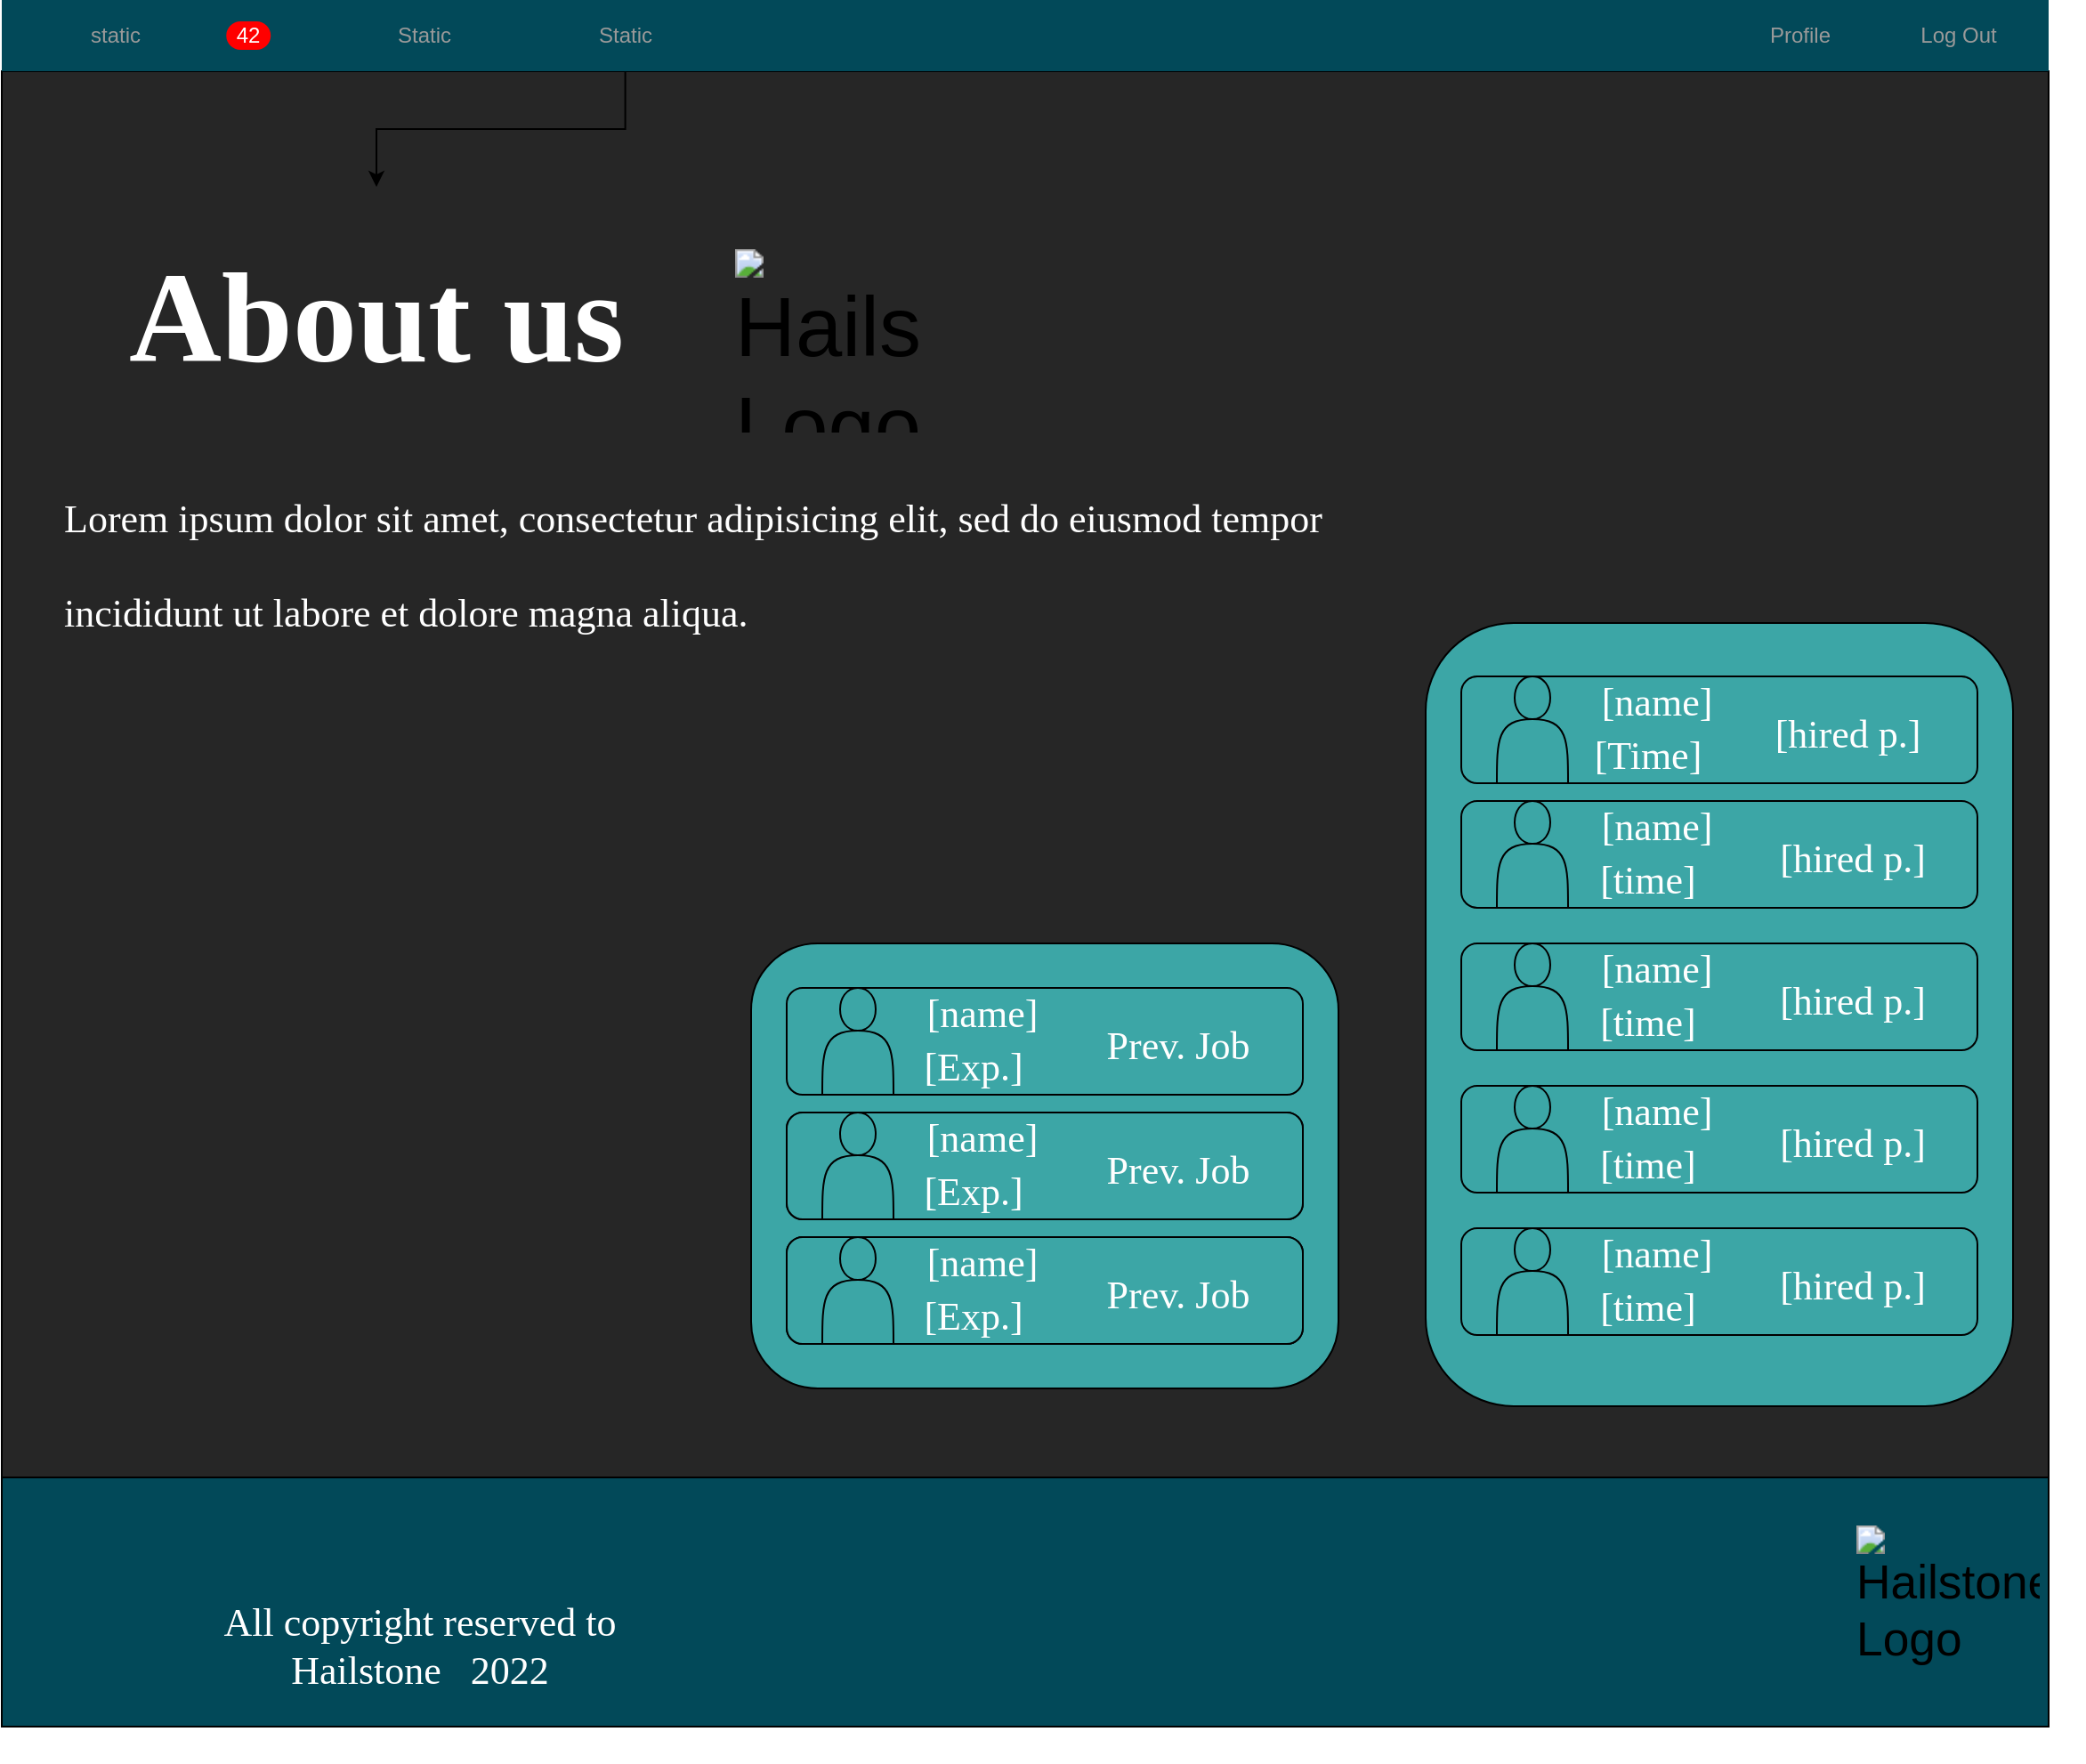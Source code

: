 <mxfile version="19.0.2" type="device"><diagram name="Page-1" id="c9db0220-8083-56f3-ca83-edcdcd058819"><mxGraphModel dx="2076" dy="1170" grid="1" gridSize="10" guides="1" tooltips="1" connect="1" arrows="1" fold="1" page="1" pageScale="1.5" pageWidth="826" pageHeight="1169" background="none" math="0" shadow="0"><root><mxCell id="0" style=";html=1;"/><mxCell id="1" style=";html=1;" parent="0"/><mxCell id="XMA-OGGBUEvupd8yMzug-5" value="" style="rounded=0;whiteSpace=wrap;html=1;fillColor=#024959;" parent="1" vertex="1"><mxGeometry x="40" y="900" width="1150" height="140" as="geometry"/></mxCell><mxCell id="XMA-OGGBUEvupd8yMzug-19" value="All copyright reserved to Hailstone&amp;nbsp; &amp;nbsp;2022" style="text;html=1;strokeColor=none;fillColor=none;align=center;verticalAlign=middle;whiteSpace=wrap;rounded=0;shadow=0;glass=0;labelBackgroundColor=#024959;sketch=0;fontFamily=Verdana;fontSize=22;fontColor=#FFFFFF;" parent="1" vertex="1"><mxGeometry x="120" y="970" width="310" height="50" as="geometry"/></mxCell><mxCell id="XMA-OGGBUEvupd8yMzug-15" value="" style="rounded=0;whiteSpace=wrap;html=1;shadow=0;glass=0;labelBackgroundColor=#262626;sketch=0;fontFamily=Verdana;fontSize=44;fontColor=#FFFFFF;fillColor=#262626;" parent="1" vertex="1"><mxGeometry x="40" y="110" width="1150" height="790" as="geometry"/></mxCell><mxCell id="3d76a8aef4d5c911-1" value="" style="html=1;shadow=0;dashed=0;shape=mxgraph.bootstrap.rect;fillColor=#024959;strokeColor=none;whiteSpace=wrap;rounded=0;fontSize=12;fontColor=#000000;align=center;" parent="1" vertex="1"><mxGeometry x="40" y="70" width="1150" height="40" as="geometry"/></mxCell><mxCell id="3d76a8aef4d5c911-5" value="static" style="html=1;shadow=0;dashed=0;fillColor=none;strokeColor=none;shape=mxgraph.bootstrap.rect;fontColor=#999999;spacingRight=30;whiteSpace=wrap;" parent="3d76a8aef4d5c911-1" vertex="1"><mxGeometry x="-0.005" width="158.125" height="40" as="geometry"/></mxCell><mxCell id="3d76a8aef4d5c911-6" value="42" style="html=1;shadow=0;dashed=0;shape=mxgraph.bootstrap.rrect;rSize=8;fillColor=#ff0000;strokeColor=none;fontColor=#ffffff;whiteSpace=wrap;" parent="3d76a8aef4d5c911-5" vertex="1"><mxGeometry x="1" y="0.5" width="25" height="16" relative="1" as="geometry"><mxPoint x="-32" y="-8" as="offset"/></mxGeometry></mxCell><mxCell id="3d76a8aef4d5c911-7" value="Static" style="html=1;shadow=0;dashed=0;fillColor=none;strokeColor=none;shape=mxgraph.bootstrap.rect;fontColor=#999999;whiteSpace=wrap;" parent="3d76a8aef4d5c911-1" vertex="1"><mxGeometry x="180" width="115" height="40" as="geometry"/></mxCell><mxCell id="3d76a8aef4d5c911-8" value="Static" style="html=1;shadow=0;dashed=0;fillColor=none;strokeColor=none;shape=mxgraph.bootstrap.rect;fontColor=#999999;whiteSpace=wrap;" parent="3d76a8aef4d5c911-1" vertex="1"><mxGeometry x="300" width="100.625" height="40" as="geometry"/></mxCell><mxCell id="3d76a8aef4d5c911-9" value="Profile" style="html=1;shadow=0;dashed=0;fillColor=none;strokeColor=none;shape=mxgraph.bootstrap.rect;fontColor=#999999;whiteSpace=wrap;" parent="3d76a8aef4d5c911-1" vertex="1"><mxGeometry x="960" width="100.625" height="40" as="geometry"/></mxCell><mxCell id="3d76a8aef4d5c911-10" value="Log Out" style="html=1;shadow=0;dashed=0;fillColor=none;strokeColor=none;shape=mxgraph.bootstrap.rect;fontColor=#999999;whiteSpace=wrap;" parent="3d76a8aef4d5c911-1" vertex="1"><mxGeometry x="1049.375" width="100.625" height="40" as="geometry"/></mxCell><mxCell id="XMA-OGGBUEvupd8yMzug-4" value="" style="rounded=1;whiteSpace=wrap;html=1;shadow=0;sketch=0;glass=0;direction=west;fillColor=#3ca6a6;" parent="1" vertex="1"><mxGeometry x="840" y="420" width="330" height="440" as="geometry"/></mxCell><mxCell id="XMA-OGGBUEvupd8yMzug-13" value="&lt;b id=&quot;docs-internal-guid-cfa57a38-7fff-1076-22ab-f85fdc5d2701&quot; style=&quot;font-weight:normal;&quot;&gt;&lt;span style=&quot;font-size: 20pt; font-family: Arial; color: rgb(0, 0, 0); background-color: transparent; font-weight: 400; font-style: normal; font-variant: normal; text-decoration: none; vertical-align: baseline;&quot;&gt;&lt;span style=&quot;border:none;display:inline-block;overflow:hidden;width:103px;height:103px;&quot;&gt;&lt;img style=&quot;margin-left:0px;margin-top:0px;&quot; height=&quot;103&quot; width=&quot;103&quot; src=&quot;https://lh6.googleusercontent.com/ozx4x1zTU9RjWAcpHvIS1xz51xgacqBFWKMO08EkknHsJT-Py5yE7YXp74Hoyfsh_Spir7Bl0-PnGP9cezLaeUUH3IAiKRZ1H7K1XjNPa5TNxQCYtXUHkcgfYNhOhqtolT2HA-a_Yab46OKFoQ&quot; title=&quot;Hailstone&quot; alt=&quot;Hailstone Logo&quot;&gt;&lt;/span&gt;&lt;/span&gt;&lt;/b&gt;" style="text;whiteSpace=wrap;html=1;fontSize=44;fontFamily=Verdana;fontColor=#FFFFFF;" parent="1" vertex="1"><mxGeometry x="1080" y="920" width="130" height="140" as="geometry"/></mxCell><mxCell id="XMA-OGGBUEvupd8yMzug-18" value="" style="shape=image;html=1;verticalAlign=top;verticalLabelPosition=bottom;labelBackgroundColor=#ffffff;imageAspect=0;aspect=fixed;image=https://cdn0.iconfinder.com/data/icons/google-material-design-3-0/48/ic_copyright_48px-128.png;rounded=0;shadow=0;glass=0;sketch=0;fontFamily=Verdana;fontSize=22;fontColor=#FFFFFF;strokeColor=default;fillColor=#3ca6a6;" parent="1" vertex="1"><mxGeometry x="290" y="1000" width="10" height="10" as="geometry"/></mxCell><mxCell id="XMA-OGGBUEvupd8yMzug-20" value="" style="rounded=1;whiteSpace=wrap;html=1;shadow=0;glass=0;labelBackgroundColor=#024959;sketch=0;fontFamily=Verdana;fontSize=22;fontColor=#FFFFFF;strokeColor=default;fillColor=#3ca6a6;" parent="1" vertex="1"><mxGeometry x="461" y="600" width="330" height="250" as="geometry"/></mxCell><mxCell id="XMA-OGGBUEvupd8yMzug-21" value="" style="rounded=1;whiteSpace=wrap;html=1;shadow=0;glass=0;labelBackgroundColor=#026773;sketch=0;fontFamily=Verdana;fontSize=22;fontColor=#FFFFFF;strokeColor=default;fillColor=#3ca6a6;" parent="1" vertex="1"><mxGeometry x="481" y="625" width="290" height="60" as="geometry"/></mxCell><mxCell id="XMA-OGGBUEvupd8yMzug-22" value="" style="rounded=1;whiteSpace=wrap;html=1;shadow=0;glass=0;labelBackgroundColor=#024959;sketch=0;fontFamily=Verdana;fontSize=22;fontColor=#FFFFFF;strokeColor=default;fillColor=#3ca6a6;" parent="1" vertex="1"><mxGeometry x="481" y="695" width="290" height="60" as="geometry"/></mxCell><mxCell id="XMA-OGGBUEvupd8yMzug-23" value="" style="rounded=1;whiteSpace=wrap;html=1;shadow=0;glass=0;labelBackgroundColor=#024959;sketch=0;fontFamily=Verdana;fontSize=22;fontColor=#FFFFFF;strokeColor=default;fillColor=#3ca6a6;" parent="1" vertex="1"><mxGeometry x="481" y="765" width="290" height="60" as="geometry"/></mxCell><mxCell id="XMA-OGGBUEvupd8yMzug-24" value="" style="shape=actor;whiteSpace=wrap;html=1;rounded=0;shadow=0;glass=0;labelBackgroundColor=#024959;sketch=0;fontFamily=Verdana;fontSize=22;fontColor=#FFFFFF;strokeColor=default;fillColor=#3ca6a6;" parent="1" vertex="1"><mxGeometry x="501" y="625" width="40" height="60" as="geometry"/></mxCell><mxCell id="XMA-OGGBUEvupd8yMzug-25" value="" style="shape=actor;whiteSpace=wrap;html=1;rounded=0;shadow=0;glass=0;labelBackgroundColor=#024959;sketch=0;fontFamily=Verdana;fontSize=22;fontColor=#FFFFFF;strokeColor=default;fillColor=#3ca6a6;" parent="1" vertex="1"><mxGeometry x="501" y="695" width="40" height="60" as="geometry"/></mxCell><mxCell id="XMA-OGGBUEvupd8yMzug-26" value="" style="shape=actor;whiteSpace=wrap;html=1;rounded=0;shadow=0;glass=0;labelBackgroundColor=#024959;sketch=0;fontFamily=Verdana;fontSize=22;fontColor=#FFFFFF;strokeColor=default;fillColor=#3ca6a6;" parent="1" vertex="1"><mxGeometry x="501" y="765" width="40" height="60" as="geometry"/></mxCell><mxCell id="XMA-OGGBUEvupd8yMzug-27" value="[name]" style="text;html=1;strokeColor=none;fillColor=none;align=center;verticalAlign=middle;whiteSpace=wrap;rounded=0;shadow=0;glass=0;labelBackgroundColor=none;sketch=0;fontFamily=Verdana;fontSize=22;fontColor=#FFFFFF;" parent="1" vertex="1"><mxGeometry x="561" y="625" width="60" height="30" as="geometry"/></mxCell><mxCell id="XMA-OGGBUEvupd8yMzug-29" value="[Exp.]" style="text;html=1;strokeColor=none;fillColor=none;align=center;verticalAlign=middle;whiteSpace=wrap;rounded=0;shadow=0;glass=0;labelBackgroundColor=none;sketch=0;fontFamily=Verdana;fontSize=22;fontColor=#FFFFFF;" parent="1" vertex="1"><mxGeometry x="551" y="655" width="70" height="30" as="geometry"/></mxCell><mxCell id="XMA-OGGBUEvupd8yMzug-30" value="Prev. Job" style="text;html=1;strokeColor=none;fillColor=none;align=center;verticalAlign=middle;whiteSpace=wrap;rounded=0;shadow=0;glass=0;labelBackgroundColor=none;sketch=0;fontFamily=Verdana;fontSize=22;fontColor=#FFFFFF;" parent="1" vertex="1"><mxGeometry x="641" y="625" width="120" height="65" as="geometry"/></mxCell><mxCell id="XMA-OGGBUEvupd8yMzug-31" value="" style="rounded=1;whiteSpace=wrap;html=1;shadow=0;glass=0;labelBackgroundColor=#026773;sketch=0;fontFamily=Verdana;fontSize=22;fontColor=#FFFFFF;strokeColor=default;fillColor=#3ca6a6;" parent="1" vertex="1"><mxGeometry x="481" y="695" width="290" height="60" as="geometry"/></mxCell><mxCell id="XMA-OGGBUEvupd8yMzug-32" value="" style="shape=actor;whiteSpace=wrap;html=1;rounded=0;shadow=0;glass=0;labelBackgroundColor=#024959;sketch=0;fontFamily=Verdana;fontSize=22;fontColor=#FFFFFF;strokeColor=default;fillColor=#3ca6a6;" parent="1" vertex="1"><mxGeometry x="501" y="695" width="40" height="60" as="geometry"/></mxCell><mxCell id="XMA-OGGBUEvupd8yMzug-33" value="[name]" style="text;html=1;strokeColor=none;fillColor=none;align=center;verticalAlign=middle;whiteSpace=wrap;rounded=0;shadow=0;glass=0;labelBackgroundColor=none;sketch=0;fontFamily=Verdana;fontSize=22;fontColor=#FFFFFF;" parent="1" vertex="1"><mxGeometry x="561" y="695" width="60" height="30" as="geometry"/></mxCell><mxCell id="XMA-OGGBUEvupd8yMzug-34" value="[Exp.]" style="text;html=1;strokeColor=none;fillColor=none;align=center;verticalAlign=middle;whiteSpace=wrap;rounded=0;shadow=0;glass=0;labelBackgroundColor=none;sketch=0;fontFamily=Verdana;fontSize=22;fontColor=#FFFFFF;" parent="1" vertex="1"><mxGeometry x="551" y="725" width="70" height="30" as="geometry"/></mxCell><mxCell id="XMA-OGGBUEvupd8yMzug-35" value="Prev. Job" style="text;html=1;strokeColor=none;fillColor=none;align=center;verticalAlign=middle;whiteSpace=wrap;rounded=0;shadow=0;glass=0;labelBackgroundColor=none;sketch=0;fontFamily=Verdana;fontSize=22;fontColor=#FFFFFF;" parent="1" vertex="1"><mxGeometry x="641" y="695" width="120" height="65" as="geometry"/></mxCell><mxCell id="XMA-OGGBUEvupd8yMzug-36" value="" style="rounded=1;whiteSpace=wrap;html=1;shadow=0;glass=0;labelBackgroundColor=#026773;sketch=0;fontFamily=Verdana;fontSize=22;fontColor=#FFFFFF;strokeColor=default;fillColor=#3ca6a6;" parent="1" vertex="1"><mxGeometry x="481" y="765" width="290" height="60" as="geometry"/></mxCell><mxCell id="XMA-OGGBUEvupd8yMzug-37" value="" style="shape=actor;whiteSpace=wrap;html=1;rounded=0;shadow=0;glass=0;labelBackgroundColor=#024959;sketch=0;fontFamily=Verdana;fontSize=22;fontColor=#FFFFFF;strokeColor=default;fillColor=#3ca6a6;" parent="1" vertex="1"><mxGeometry x="501" y="765" width="40" height="60" as="geometry"/></mxCell><mxCell id="XMA-OGGBUEvupd8yMzug-38" value="[name]" style="text;html=1;strokeColor=none;fillColor=none;align=center;verticalAlign=middle;whiteSpace=wrap;rounded=0;shadow=0;glass=0;labelBackgroundColor=none;sketch=0;fontFamily=Verdana;fontSize=22;fontColor=#FFFFFF;" parent="1" vertex="1"><mxGeometry x="561" y="765" width="60" height="30" as="geometry"/></mxCell><mxCell id="XMA-OGGBUEvupd8yMzug-39" value="[Exp.]" style="text;html=1;strokeColor=none;fillColor=none;align=center;verticalAlign=middle;whiteSpace=wrap;rounded=0;shadow=0;glass=0;labelBackgroundColor=none;sketch=0;fontFamily=Verdana;fontSize=22;fontColor=#FFFFFF;" parent="1" vertex="1"><mxGeometry x="551" y="795" width="70" height="30" as="geometry"/></mxCell><mxCell id="XMA-OGGBUEvupd8yMzug-40" value="Prev. Job" style="text;html=1;strokeColor=none;fillColor=none;align=center;verticalAlign=middle;whiteSpace=wrap;rounded=0;shadow=0;glass=0;labelBackgroundColor=none;sketch=0;fontFamily=Verdana;fontSize=22;fontColor=#FFFFFF;" parent="1" vertex="1"><mxGeometry x="641" y="765" width="120" height="65" as="geometry"/></mxCell><mxCell id="XMA-OGGBUEvupd8yMzug-41" value="" style="rounded=1;whiteSpace=wrap;html=1;shadow=0;glass=0;labelBackgroundColor=#026773;sketch=0;fontFamily=Verdana;fontSize=22;fontColor=#FFFFFF;strokeColor=default;fillColor=#3ca6a6;" parent="1" vertex="1"><mxGeometry x="860" y="450" width="290" height="60" as="geometry"/></mxCell><mxCell id="XMA-OGGBUEvupd8yMzug-42" value="" style="shape=actor;whiteSpace=wrap;html=1;rounded=0;shadow=0;glass=0;labelBackgroundColor=#024959;sketch=0;fontFamily=Verdana;fontSize=22;fontColor=#FFFFFF;strokeColor=default;fillColor=#3ca6a6;" parent="1" vertex="1"><mxGeometry x="880" y="450" width="40" height="60" as="geometry"/></mxCell><mxCell id="XMA-OGGBUEvupd8yMzug-43" value="[name]" style="text;html=1;strokeColor=none;fillColor=none;align=center;verticalAlign=middle;whiteSpace=wrap;rounded=0;shadow=0;glass=0;labelBackgroundColor=none;sketch=0;fontFamily=Verdana;fontSize=22;fontColor=#FFFFFF;" parent="1" vertex="1"><mxGeometry x="940" y="450" width="60" height="30" as="geometry"/></mxCell><mxCell id="XMA-OGGBUEvupd8yMzug-44" value="[Time]" style="text;html=1;strokeColor=none;fillColor=none;align=center;verticalAlign=middle;whiteSpace=wrap;rounded=0;shadow=0;glass=0;labelBackgroundColor=none;sketch=0;fontFamily=Verdana;fontSize=22;fontColor=#FFFFFF;" parent="1" vertex="1"><mxGeometry x="930" y="480" width="70" height="30" as="geometry"/></mxCell><mxCell id="XMA-OGGBUEvupd8yMzug-45" value="[hired p.]&amp;nbsp;" style="text;html=1;strokeColor=none;fillColor=none;align=center;verticalAlign=middle;whiteSpace=wrap;rounded=0;shadow=0;glass=0;labelBackgroundColor=none;sketch=0;fontFamily=Verdana;fontSize=22;fontColor=#FFFFFF;" parent="1" vertex="1"><mxGeometry x="1020" y="450" width="120" height="65" as="geometry"/></mxCell><mxCell id="XMA-OGGBUEvupd8yMzug-46" value="" style="rounded=1;whiteSpace=wrap;html=1;shadow=0;glass=0;labelBackgroundColor=#026773;sketch=0;fontFamily=Verdana;fontSize=22;fontColor=#FFFFFF;strokeColor=default;fillColor=#3ca6a6;" parent="1" vertex="1"><mxGeometry x="860" y="520" width="290" height="60" as="geometry"/></mxCell><mxCell id="XMA-OGGBUEvupd8yMzug-47" value="" style="shape=actor;whiteSpace=wrap;html=1;rounded=0;shadow=0;glass=0;labelBackgroundColor=#024959;sketch=0;fontFamily=Verdana;fontSize=22;fontColor=#FFFFFF;strokeColor=default;fillColor=#3ca6a6;" parent="1" vertex="1"><mxGeometry x="880" y="520" width="40" height="60" as="geometry"/></mxCell><mxCell id="XMA-OGGBUEvupd8yMzug-48" value="[name]" style="text;html=1;strokeColor=none;fillColor=none;align=center;verticalAlign=middle;whiteSpace=wrap;rounded=0;shadow=0;glass=0;labelBackgroundColor=none;sketch=0;fontFamily=Verdana;fontSize=22;fontColor=#FFFFFF;" parent="1" vertex="1"><mxGeometry x="940" y="520" width="60" height="30" as="geometry"/></mxCell><mxCell id="XMA-OGGBUEvupd8yMzug-49" value="[time]" style="text;html=1;strokeColor=none;fillColor=none;align=center;verticalAlign=middle;whiteSpace=wrap;rounded=0;shadow=0;glass=0;labelBackgroundColor=none;sketch=0;fontFamily=Verdana;fontSize=22;fontColor=#FFFFFF;" parent="1" vertex="1"><mxGeometry x="930" y="550" width="70" height="30" as="geometry"/></mxCell><mxCell id="XMA-OGGBUEvupd8yMzug-50" value="[hired p.]" style="text;html=1;strokeColor=none;fillColor=none;align=center;verticalAlign=middle;whiteSpace=wrap;rounded=0;shadow=0;glass=0;labelBackgroundColor=none;sketch=0;fontFamily=Verdana;fontSize=22;fontColor=#FFFFFF;" parent="1" vertex="1"><mxGeometry x="1020" y="520" width="120" height="65" as="geometry"/></mxCell><mxCell id="XMA-OGGBUEvupd8yMzug-51" value="" style="rounded=1;whiteSpace=wrap;html=1;shadow=0;glass=0;labelBackgroundColor=#026773;sketch=0;fontFamily=Verdana;fontSize=22;fontColor=#FFFFFF;strokeColor=default;fillColor=#3ca6a6;" parent="1" vertex="1"><mxGeometry x="860" y="600" width="290" height="60" as="geometry"/></mxCell><mxCell id="XMA-OGGBUEvupd8yMzug-52" value="" style="shape=actor;whiteSpace=wrap;html=1;rounded=0;shadow=0;glass=0;labelBackgroundColor=#024959;sketch=0;fontFamily=Verdana;fontSize=22;fontColor=#FFFFFF;strokeColor=default;fillColor=#3ca6a6;" parent="1" vertex="1"><mxGeometry x="880" y="600" width="40" height="60" as="geometry"/></mxCell><mxCell id="XMA-OGGBUEvupd8yMzug-53" value="[name]" style="text;html=1;strokeColor=none;fillColor=none;align=center;verticalAlign=middle;whiteSpace=wrap;rounded=0;shadow=0;glass=0;labelBackgroundColor=none;sketch=0;fontFamily=Verdana;fontSize=22;fontColor=#FFFFFF;" parent="1" vertex="1"><mxGeometry x="940" y="600" width="60" height="30" as="geometry"/></mxCell><mxCell id="XMA-OGGBUEvupd8yMzug-54" value="[time]" style="text;html=1;strokeColor=none;fillColor=none;align=center;verticalAlign=middle;whiteSpace=wrap;rounded=0;shadow=0;glass=0;labelBackgroundColor=none;sketch=0;fontFamily=Verdana;fontSize=22;fontColor=#FFFFFF;" parent="1" vertex="1"><mxGeometry x="930" y="630" width="70" height="30" as="geometry"/></mxCell><mxCell id="XMA-OGGBUEvupd8yMzug-55" value="[hired p.]" style="text;html=1;strokeColor=none;fillColor=none;align=center;verticalAlign=middle;whiteSpace=wrap;rounded=0;shadow=0;glass=0;labelBackgroundColor=none;sketch=0;fontFamily=Verdana;fontSize=22;fontColor=#FFFFFF;" parent="1" vertex="1"><mxGeometry x="1020" y="600" width="120" height="65" as="geometry"/></mxCell><mxCell id="XMA-OGGBUEvupd8yMzug-56" value="" style="rounded=1;whiteSpace=wrap;html=1;shadow=0;glass=0;labelBackgroundColor=#026773;sketch=0;fontFamily=Verdana;fontSize=22;fontColor=#FFFFFF;strokeColor=default;fillColor=#3ca6a6;" parent="1" vertex="1"><mxGeometry x="860" y="680" width="290" height="60" as="geometry"/></mxCell><mxCell id="XMA-OGGBUEvupd8yMzug-57" value="" style="shape=actor;whiteSpace=wrap;html=1;rounded=0;shadow=0;glass=0;labelBackgroundColor=#024959;sketch=0;fontFamily=Verdana;fontSize=22;fontColor=#FFFFFF;strokeColor=default;fillColor=#3ca6a6;" parent="1" vertex="1"><mxGeometry x="880" y="680" width="40" height="60" as="geometry"/></mxCell><mxCell id="XMA-OGGBUEvupd8yMzug-58" value="[name]" style="text;html=1;strokeColor=none;fillColor=none;align=center;verticalAlign=middle;whiteSpace=wrap;rounded=0;shadow=0;glass=0;labelBackgroundColor=none;sketch=0;fontFamily=Verdana;fontSize=22;fontColor=#FFFFFF;" parent="1" vertex="1"><mxGeometry x="940" y="680" width="60" height="30" as="geometry"/></mxCell><mxCell id="XMA-OGGBUEvupd8yMzug-59" value="[time]" style="text;html=1;strokeColor=none;fillColor=none;align=center;verticalAlign=middle;whiteSpace=wrap;rounded=0;shadow=0;glass=0;labelBackgroundColor=none;sketch=0;fontFamily=Verdana;fontSize=22;fontColor=#FFFFFF;" parent="1" vertex="1"><mxGeometry x="930" y="710" width="70" height="30" as="geometry"/></mxCell><mxCell id="XMA-OGGBUEvupd8yMzug-60" value="[hired p.]" style="text;html=1;strokeColor=none;fillColor=none;align=center;verticalAlign=middle;whiteSpace=wrap;rounded=0;shadow=0;glass=0;labelBackgroundColor=none;sketch=0;fontFamily=Verdana;fontSize=22;fontColor=#FFFFFF;" parent="1" vertex="1"><mxGeometry x="1020" y="680" width="120" height="65" as="geometry"/></mxCell><mxCell id="XMA-OGGBUEvupd8yMzug-61" value="" style="rounded=1;whiteSpace=wrap;html=1;shadow=0;glass=0;labelBackgroundColor=#026773;sketch=0;fontFamily=Verdana;fontSize=22;fontColor=#FFFFFF;strokeColor=default;fillColor=#3ca6a6;" parent="1" vertex="1"><mxGeometry x="860" y="760" width="290" height="60" as="geometry"/></mxCell><mxCell id="XMA-OGGBUEvupd8yMzug-62" value="" style="shape=actor;whiteSpace=wrap;html=1;rounded=0;shadow=0;glass=0;labelBackgroundColor=#024959;sketch=0;fontFamily=Verdana;fontSize=22;fontColor=#FFFFFF;strokeColor=default;fillColor=#3ca6a6;" parent="1" vertex="1"><mxGeometry x="880" y="760" width="40" height="60" as="geometry"/></mxCell><mxCell id="XMA-OGGBUEvupd8yMzug-63" value="[name]" style="text;html=1;strokeColor=none;fillColor=none;align=center;verticalAlign=middle;whiteSpace=wrap;rounded=0;shadow=0;glass=0;labelBackgroundColor=none;sketch=0;fontFamily=Verdana;fontSize=22;fontColor=#FFFFFF;" parent="1" vertex="1"><mxGeometry x="940" y="760" width="60" height="30" as="geometry"/></mxCell><mxCell id="XMA-OGGBUEvupd8yMzug-64" value="[time]" style="text;html=1;strokeColor=none;fillColor=none;align=center;verticalAlign=middle;whiteSpace=wrap;rounded=0;shadow=0;glass=0;labelBackgroundColor=none;sketch=0;fontFamily=Verdana;fontSize=22;fontColor=#FFFFFF;" parent="1" vertex="1"><mxGeometry x="930" y="790" width="70" height="30" as="geometry"/></mxCell><mxCell id="XMA-OGGBUEvupd8yMzug-65" value="[hired p.]" style="text;html=1;strokeColor=none;fillColor=none;align=center;verticalAlign=middle;whiteSpace=wrap;rounded=0;shadow=0;glass=0;labelBackgroundColor=none;sketch=0;fontFamily=Verdana;fontSize=22;fontColor=#FFFFFF;" parent="1" vertex="1"><mxGeometry x="1020" y="760" width="120" height="65" as="geometry"/></mxCell><mxCell id="XMA-OGGBUEvupd8yMzug-66" value="&lt;h1&gt;&lt;span style=&quot;background-color: initial; font-size: 22px; font-weight: normal;&quot;&gt;Lorem ipsum dolor sit amet, consectetur adipisicing elit, sed do eiusmod tempor incididunt ut labore et dolore magna aliqua.&lt;/span&gt;&lt;br&gt;&lt;/h1&gt;" style="text;html=1;strokeColor=none;fillColor=none;spacing=5;spacingTop=-20;whiteSpace=wrap;overflow=hidden;rounded=0;shadow=0;glass=0;labelBackgroundColor=none;sketch=0;fontFamily=Verdana;fontSize=22;fontColor=#FFFFFF;" parent="1" vertex="1"><mxGeometry x="70" y="310" width="730" height="250" as="geometry"/></mxCell><mxCell id="XMA-OGGBUEvupd8yMzug-67" value="&lt;h1&gt;&lt;font style=&quot;font-size: 72px;&quot;&gt;About us&lt;/font&gt;&lt;/h1&gt;" style="text;html=1;strokeColor=none;fillColor=none;align=center;verticalAlign=middle;whiteSpace=wrap;rounded=0;shadow=0;glass=0;labelBackgroundColor=none;sketch=0;fontFamily=Verdana;fontSize=22;fontColor=#FFFFFF;" parent="1" vertex="1"><mxGeometry x="40" y="175" width="421" height="147" as="geometry"/></mxCell><mxCell id="XMA-OGGBUEvupd8yMzug-68" value="&lt;b id=&quot;docs-internal-guid-cfa57a38-7fff-1076-22ab-f85fdc5d2701&quot; style=&quot;font-weight: normal; font-size: 47px;&quot;&gt;&lt;span style=&quot;font-size: 47px; font-family: Arial; color: rgb(0, 0, 0); background-color: transparent; font-weight: 400; font-style: normal; font-variant: normal; text-decoration: none; vertical-align: baseline;&quot;&gt;&lt;span style=&quot;border: none; display: inline-block; overflow: hidden; width: 103px; height: 103px; font-size: 47px;&quot;&gt;&lt;img style=&quot;margin-left: 0px; margin-top: 0px; font-size: 47px;&quot; height=&quot;103&quot; width=&quot;103&quot; src=&quot;https://lh6.googleusercontent.com/ozx4x1zTU9RjWAcpHvIS1xz51xgacqBFWKMO08EkknHsJT-Py5yE7YXp74Hoyfsh_Spir7Bl0-PnGP9cezLaeUUH3IAiKRZ1H7K1XjNPa5TNxQCYtXUHkcgfYNhOhqtolT2HA-a_Yab46OKFoQ&quot; title=&quot;Hailstone&quot; alt=&quot;Hailstone Logo&quot;&gt;&lt;/span&gt;&lt;/span&gt;&lt;/b&gt;" style="text;whiteSpace=wrap;html=1;fontSize=47;fontFamily=Verdana;fontColor=#FFFFFF;" parent="1" vertex="1"><mxGeometry x="450" y="203" width="110" height="112" as="geometry"/></mxCell><mxCell id="XMA-OGGBUEvupd8yMzug-69" value="" style="edgeStyle=orthogonalEdgeStyle;rounded=0;orthogonalLoop=1;jettySize=auto;html=1;fontFamily=Verdana;fontSize=47;fontColor=#FFFFFF;" parent="1" source="3d76a8aef4d5c911-8" target="XMA-OGGBUEvupd8yMzug-67" edge="1"><mxGeometry relative="1" as="geometry"/></mxCell></root></mxGraphModel></diagram></mxfile>